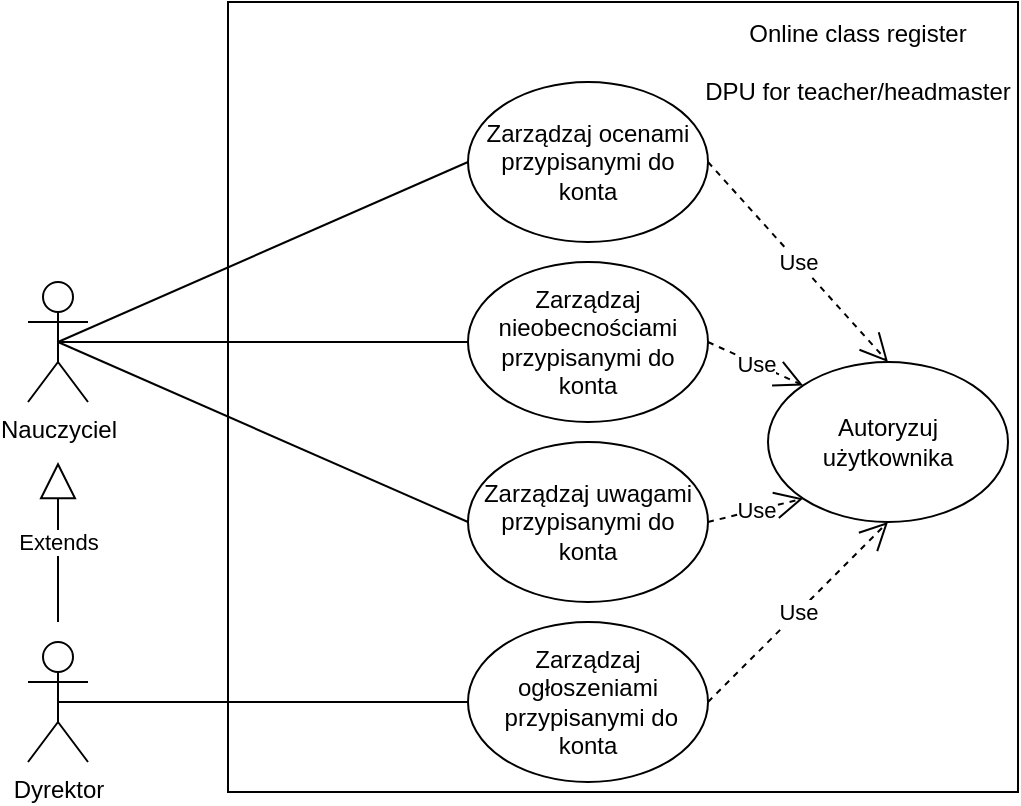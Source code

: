 <mxfile version="13.6.5" type="device"><diagram id="MVQXtUXzkCIqJooIWLso" name="Page-1"><mxGraphModel dx="1422" dy="762" grid="1" gridSize="10" guides="1" tooltips="1" connect="1" arrows="1" fold="1" page="1" pageScale="1" pageWidth="827" pageHeight="1169" math="0" shadow="0"><root><mxCell id="0"/><mxCell id="1" parent="0"/><mxCell id="YjaUv6nd7TcEVX94WU0V-1" value="" style="whiteSpace=wrap;html=1;aspect=fixed;" parent="1" vertex="1"><mxGeometry x="200" y="140" width="395" height="395" as="geometry"/></mxCell><mxCell id="YjaUv6nd7TcEVX94WU0V-2" value="Online class register&lt;br&gt;&lt;br&gt;DPU for teacher/headmaster" style="text;html=1;strokeColor=none;fillColor=none;align=center;verticalAlign=middle;whiteSpace=wrap;rounded=0;" parent="1" vertex="1"><mxGeometry x="435" y="140" width="160" height="60" as="geometry"/></mxCell><mxCell id="iZj0O9VDC26fR5iai3Qu-1" value="Dyrektor" style="shape=umlActor;verticalLabelPosition=bottom;verticalAlign=top;html=1;outlineConnect=0;" parent="1" vertex="1"><mxGeometry x="100" y="460" width="30" height="60" as="geometry"/></mxCell><mxCell id="iZj0O9VDC26fR5iai3Qu-2" value="Nauczyciel" style="shape=umlActor;verticalLabelPosition=bottom;verticalAlign=top;html=1;outlineConnect=0;" parent="1" vertex="1"><mxGeometry x="100" y="280" width="30" height="60" as="geometry"/></mxCell><mxCell id="iZj0O9VDC26fR5iai3Qu-3" value="Zarządzaj ogłoszeniami&lt;br&gt;&amp;nbsp;przypisanymi do konta" style="ellipse;whiteSpace=wrap;html=1;" parent="1" vertex="1"><mxGeometry x="320" y="450" width="120" height="80" as="geometry"/></mxCell><mxCell id="iZj0O9VDC26fR5iai3Qu-4" value="Zarządzaj uwagami&lt;br&gt;przypisanymi do konta" style="ellipse;whiteSpace=wrap;html=1;" parent="1" vertex="1"><mxGeometry x="320" y="360" width="120" height="80" as="geometry"/></mxCell><mxCell id="iZj0O9VDC26fR5iai3Qu-5" value="&lt;span&gt;Zarządzaj nieobecnościami&lt;/span&gt;&lt;br&gt;&lt;span&gt;przypisanymi do konta&lt;/span&gt;" style="ellipse;whiteSpace=wrap;html=1;" parent="1" vertex="1"><mxGeometry x="320" y="270" width="120" height="80" as="geometry"/></mxCell><mxCell id="iZj0O9VDC26fR5iai3Qu-6" value="&lt;span&gt;Zarządzaj ocenami&lt;/span&gt;&lt;br&gt;&lt;span&gt;przypisanymi do konta&lt;/span&gt;" style="ellipse;whiteSpace=wrap;html=1;" parent="1" vertex="1"><mxGeometry x="320" y="180" width="120" height="80" as="geometry"/></mxCell><mxCell id="iZj0O9VDC26fR5iai3Qu-7" value="" style="endArrow=none;html=1;exitX=0;exitY=0.5;exitDx=0;exitDy=0;entryX=0.5;entryY=0.5;entryDx=0;entryDy=0;entryPerimeter=0;" parent="1" source="iZj0O9VDC26fR5iai3Qu-3" target="iZj0O9VDC26fR5iai3Qu-1" edge="1"><mxGeometry width="50" height="50" relative="1" as="geometry"><mxPoint x="390" y="380" as="sourcePoint"/><mxPoint x="440" y="330" as="targetPoint"/></mxGeometry></mxCell><mxCell id="iZj0O9VDC26fR5iai3Qu-12" value="" style="endArrow=none;html=1;entryX=0;entryY=0.5;entryDx=0;entryDy=0;exitX=0.5;exitY=0.5;exitDx=0;exitDy=0;exitPerimeter=0;" parent="1" source="iZj0O9VDC26fR5iai3Qu-2" target="iZj0O9VDC26fR5iai3Qu-4" edge="1"><mxGeometry width="50" height="50" relative="1" as="geometry"><mxPoint x="390" y="380" as="sourcePoint"/><mxPoint x="440" y="330" as="targetPoint"/></mxGeometry></mxCell><mxCell id="iZj0O9VDC26fR5iai3Qu-13" value="" style="endArrow=none;html=1;entryX=0;entryY=0.5;entryDx=0;entryDy=0;exitX=0.5;exitY=0.5;exitDx=0;exitDy=0;exitPerimeter=0;" parent="1" source="iZj0O9VDC26fR5iai3Qu-2" target="iZj0O9VDC26fR5iai3Qu-5" edge="1"><mxGeometry width="50" height="50" relative="1" as="geometry"><mxPoint x="390" y="380" as="sourcePoint"/><mxPoint x="440" y="330" as="targetPoint"/></mxGeometry></mxCell><mxCell id="iZj0O9VDC26fR5iai3Qu-14" value="" style="endArrow=none;html=1;entryX=0;entryY=0.5;entryDx=0;entryDy=0;exitX=0.5;exitY=0.5;exitDx=0;exitDy=0;exitPerimeter=0;" parent="1" source="iZj0O9VDC26fR5iai3Qu-2" target="iZj0O9VDC26fR5iai3Qu-6" edge="1"><mxGeometry width="50" height="50" relative="1" as="geometry"><mxPoint x="390" y="380" as="sourcePoint"/><mxPoint x="440" y="330" as="targetPoint"/></mxGeometry></mxCell><mxCell id="skV36GLYLNFWeM4jjoJ1-2" value="Extends" style="endArrow=block;endSize=16;endFill=0;html=1;" parent="1" edge="1"><mxGeometry width="160" relative="1" as="geometry"><mxPoint x="115" y="450" as="sourcePoint"/><mxPoint x="115" y="370" as="targetPoint"/></mxGeometry></mxCell><mxCell id="skV36GLYLNFWeM4jjoJ1-3" value="Autoryzuj użytkownika" style="ellipse;whiteSpace=wrap;html=1;" parent="1" vertex="1"><mxGeometry x="470" y="320" width="120" height="80" as="geometry"/></mxCell><mxCell id="skV36GLYLNFWeM4jjoJ1-4" value="Use" style="endArrow=open;endSize=12;dashed=1;html=1;exitX=1;exitY=0.5;exitDx=0;exitDy=0;entryX=0;entryY=1;entryDx=0;entryDy=0;" parent="1" source="iZj0O9VDC26fR5iai3Qu-4" target="skV36GLYLNFWeM4jjoJ1-3" edge="1"><mxGeometry width="160" relative="1" as="geometry"><mxPoint x="330" y="380" as="sourcePoint"/><mxPoint x="490" y="380" as="targetPoint"/></mxGeometry></mxCell><mxCell id="skV36GLYLNFWeM4jjoJ1-5" value="Use" style="endArrow=open;endSize=12;dashed=1;html=1;exitX=1;exitY=0.5;exitDx=0;exitDy=0;entryX=0.5;entryY=1;entryDx=0;entryDy=0;" parent="1" source="iZj0O9VDC26fR5iai3Qu-3" target="skV36GLYLNFWeM4jjoJ1-3" edge="1"><mxGeometry width="160" relative="1" as="geometry"><mxPoint x="330" y="380" as="sourcePoint"/><mxPoint x="490" y="380" as="targetPoint"/></mxGeometry></mxCell><mxCell id="skV36GLYLNFWeM4jjoJ1-6" value="Use" style="endArrow=open;endSize=12;dashed=1;html=1;exitX=1;exitY=0.5;exitDx=0;exitDy=0;entryX=0;entryY=0;entryDx=0;entryDy=0;" parent="1" source="iZj0O9VDC26fR5iai3Qu-5" target="skV36GLYLNFWeM4jjoJ1-3" edge="1"><mxGeometry width="160" relative="1" as="geometry"><mxPoint x="330" y="380" as="sourcePoint"/><mxPoint x="490" y="380" as="targetPoint"/></mxGeometry></mxCell><mxCell id="skV36GLYLNFWeM4jjoJ1-7" value="Use" style="endArrow=open;endSize=12;dashed=1;html=1;exitX=1;exitY=0.5;exitDx=0;exitDy=0;entryX=0.5;entryY=0;entryDx=0;entryDy=0;" parent="1" source="iZj0O9VDC26fR5iai3Qu-6" target="skV36GLYLNFWeM4jjoJ1-3" edge="1"><mxGeometry width="160" relative="1" as="geometry"><mxPoint x="330" y="380" as="sourcePoint"/><mxPoint x="490" y="380" as="targetPoint"/></mxGeometry></mxCell></root></mxGraphModel></diagram></mxfile>